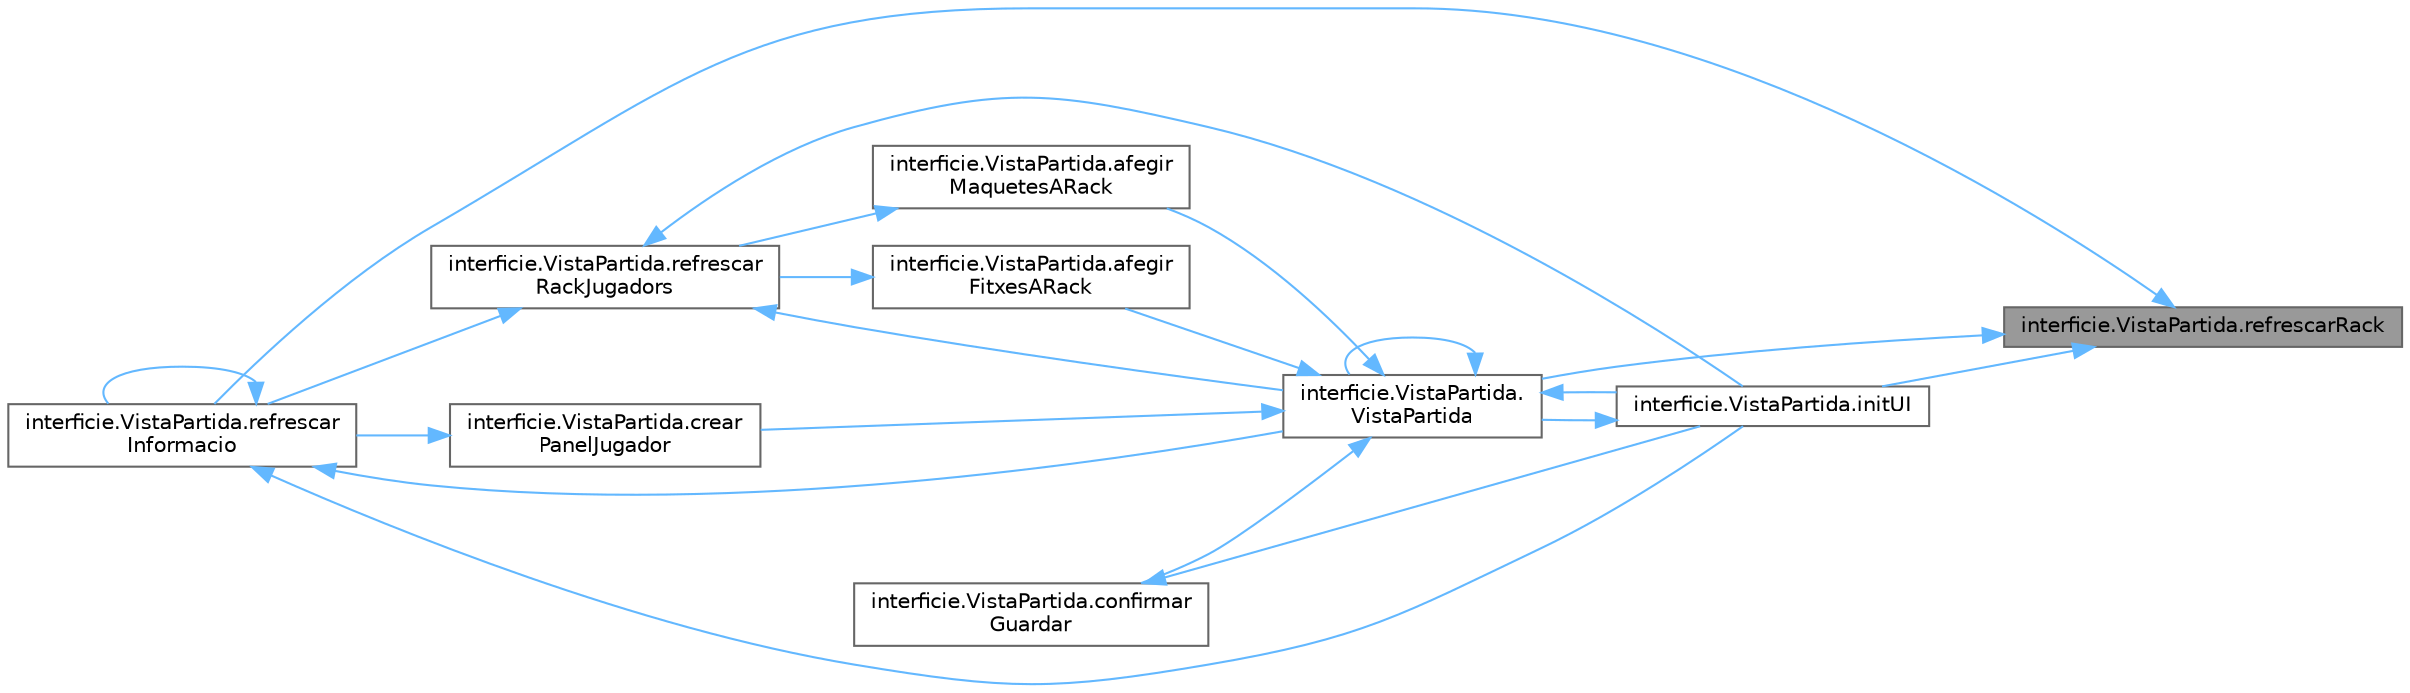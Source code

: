 digraph "interficie.VistaPartida.refrescarRack"
{
 // INTERACTIVE_SVG=YES
 // LATEX_PDF_SIZE
  bgcolor="transparent";
  edge [fontname=Helvetica,fontsize=10,labelfontname=Helvetica,labelfontsize=10];
  node [fontname=Helvetica,fontsize=10,shape=box,height=0.2,width=0.4];
  rankdir="RL";
  Node1 [id="Node000001",label="interficie.VistaPartida.refrescarRack",height=0.2,width=0.4,color="gray40", fillcolor="grey60", style="filled", fontcolor="black",tooltip="Actualitza la visualització del rack del jugador actual."];
  Node1 -> Node2 [id="edge1_Node000001_Node000002",dir="back",color="steelblue1",style="solid",tooltip=" "];
  Node2 [id="Node000002",label="interficie.VistaPartida.initUI",height=0.2,width=0.4,color="grey40", fillcolor="white", style="filled",URL="$classinterficie_1_1_vista_partida.html#a7855e7a9cc41e1450c37054781ba6309",tooltip="Inicialitza els components de la interfície gràfica."];
  Node2 -> Node3 [id="edge2_Node000002_Node000003",dir="back",color="steelblue1",style="solid",tooltip=" "];
  Node3 [id="Node000003",label="interficie.VistaPartida.\lVistaPartida",height=0.2,width=0.4,color="grey40", fillcolor="white", style="filled",URL="$classinterficie_1_1_vista_partida.html#abce8626a6a3750affe851e1f8bea2cb3",tooltip="Constructor de la classe VistaPartida."];
  Node3 -> Node4 [id="edge3_Node000003_Node000004",dir="back",color="steelblue1",style="solid",tooltip=" "];
  Node4 [id="Node000004",label="interficie.VistaPartida.afegir\lFitxesARack",height=0.2,width=0.4,color="grey40", fillcolor="white", style="filled",URL="$classinterficie_1_1_vista_partida.html#a6bd7550fc714ba5195c8b55ffe3d973c",tooltip="Afegeix les fitxes d'un jugador al seu rack."];
  Node4 -> Node5 [id="edge4_Node000004_Node000005",dir="back",color="steelblue1",style="solid",tooltip=" "];
  Node5 [id="Node000005",label="interficie.VistaPartida.refrescar\lRackJugadors",height=0.2,width=0.4,color="grey40", fillcolor="white", style="filled",URL="$classinterficie_1_1_vista_partida.html#a0698d192124492ebfd8a3b029a6fa23c",tooltip="Actualitza els racks dels jugadors."];
  Node5 -> Node2 [id="edge5_Node000005_Node000002",dir="back",color="steelblue1",style="solid",tooltip=" "];
  Node5 -> Node6 [id="edge6_Node000005_Node000006",dir="back",color="steelblue1",style="solid",tooltip=" "];
  Node6 [id="Node000006",label="interficie.VistaPartida.refrescar\lInformacio",height=0.2,width=0.4,color="grey40", fillcolor="white", style="filled",URL="$classinterficie_1_1_vista_partida.html#a485041b781e81c64fb5414207ff21d2a",tooltip="Actualitza la informació de la partida."];
  Node6 -> Node2 [id="edge7_Node000006_Node000002",dir="back",color="steelblue1",style="solid",tooltip=" "];
  Node6 -> Node6 [id="edge8_Node000006_Node000006",dir="back",color="steelblue1",style="solid",tooltip=" "];
  Node6 -> Node3 [id="edge9_Node000006_Node000003",dir="back",color="steelblue1",style="solid",tooltip=" "];
  Node5 -> Node3 [id="edge10_Node000005_Node000003",dir="back",color="steelblue1",style="solid",tooltip=" "];
  Node3 -> Node7 [id="edge11_Node000003_Node000007",dir="back",color="steelblue1",style="solid",tooltip=" "];
  Node7 [id="Node000007",label="interficie.VistaPartida.afegir\lMaquetesARack",height=0.2,width=0.4,color="grey40", fillcolor="white", style="filled",URL="$classinterficie_1_1_vista_partida.html#ae6809bc2e7efc03077c111367571f788",tooltip="Afegeix maquetes al rack de l'oponent."];
  Node7 -> Node5 [id="edge12_Node000007_Node000005",dir="back",color="steelblue1",style="solid",tooltip=" "];
  Node3 -> Node8 [id="edge13_Node000003_Node000008",dir="back",color="steelblue1",style="solid",tooltip=" "];
  Node8 [id="Node000008",label="interficie.VistaPartida.confirmar\lGuardar",height=0.2,width=0.4,color="grey40", fillcolor="white", style="filled",URL="$classinterficie_1_1_vista_partida.html#a8ebc9da2a2b927ba87ed97ad85ae44e8",tooltip="Confirma l'acció de guardar la partida."];
  Node8 -> Node2 [id="edge14_Node000008_Node000002",dir="back",color="steelblue1",style="solid",tooltip=" "];
  Node3 -> Node9 [id="edge15_Node000003_Node000009",dir="back",color="steelblue1",style="solid",tooltip=" "];
  Node9 [id="Node000009",label="interficie.VistaPartida.crear\lPanelJugador",height=0.2,width=0.4,color="grey40", fillcolor="white", style="filled",URL="$classinterficie_1_1_vista_partida.html#ab47b596fbbd6a79289d4b9d7f5b5e068",tooltip="Crea un panell amb la informació d'un jugador."];
  Node9 -> Node6 [id="edge16_Node000009_Node000006",dir="back",color="steelblue1",style="solid",tooltip=" "];
  Node3 -> Node2 [id="edge17_Node000003_Node000002",dir="back",color="steelblue1",style="solid",tooltip=" "];
  Node3 -> Node3 [id="edge18_Node000003_Node000003",dir="back",color="steelblue1",style="solid",tooltip=" "];
  Node1 -> Node6 [id="edge19_Node000001_Node000006",dir="back",color="steelblue1",style="solid",tooltip=" "];
  Node1 -> Node3 [id="edge20_Node000001_Node000003",dir="back",color="steelblue1",style="solid",tooltip=" "];
}
